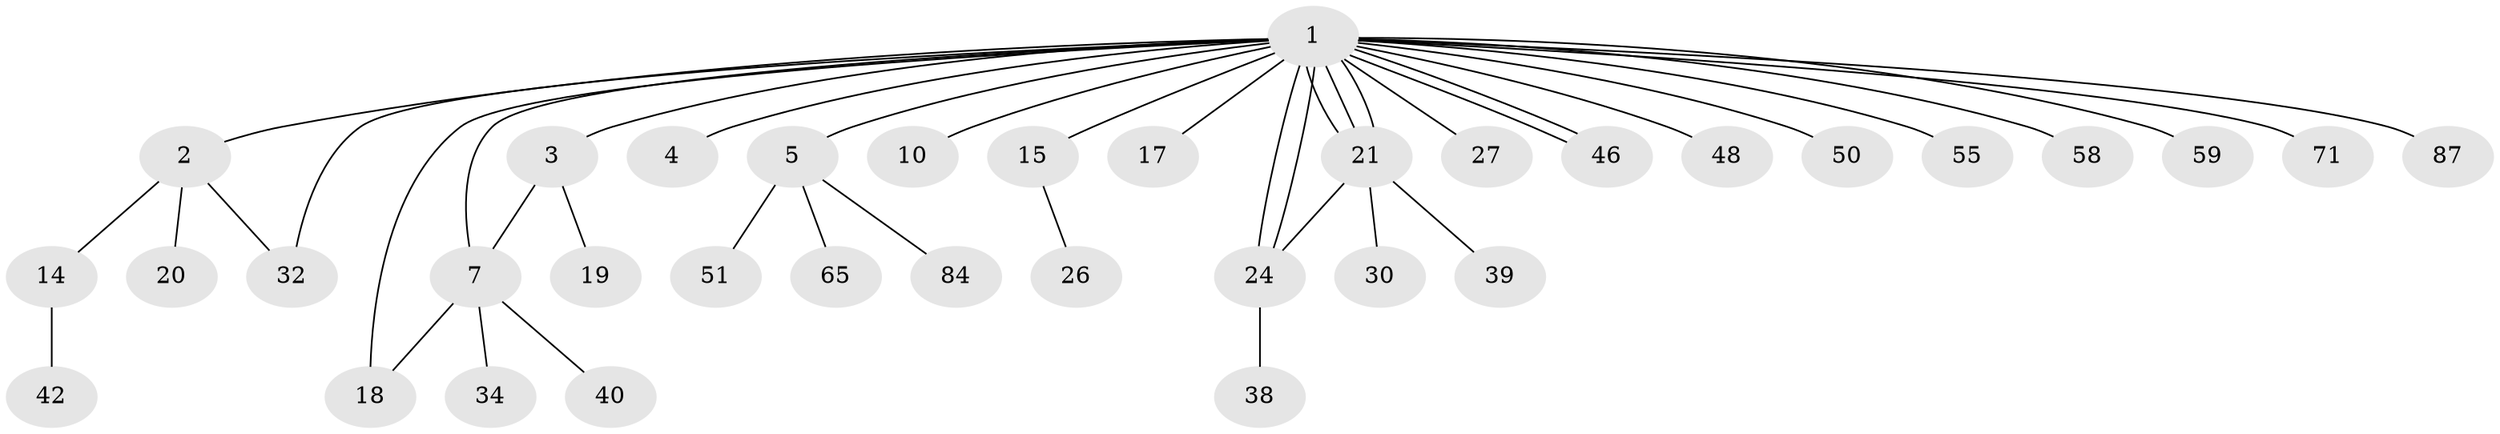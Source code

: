 // original degree distribution, {26: 0.011363636363636364, 4: 0.06818181818181818, 3: 0.10227272727272728, 2: 0.1590909090909091, 13: 0.011363636363636364, 1: 0.625, 14: 0.011363636363636364, 5: 0.011363636363636364}
// Generated by graph-tools (version 1.1) at 2025/18/03/04/25 18:18:19]
// undirected, 35 vertices, 42 edges
graph export_dot {
graph [start="1"]
  node [color=gray90,style=filled];
  1;
  2;
  3 [super="+12"];
  4 [super="+11"];
  5 [super="+6+8"];
  7 [super="+49+77+61+66+45+16+25+28+9+31+29+35"];
  10;
  14;
  15 [super="+23+22"];
  17 [super="+41+47+78"];
  18 [super="+33"];
  19;
  20;
  21 [super="+43+44+56+81+83+72+54+53"];
  24 [super="+36"];
  26;
  27 [super="+37"];
  30 [super="+57+75"];
  32 [super="+67"];
  34;
  38;
  39;
  40;
  42;
  46;
  48;
  50 [super="+64+60"];
  51;
  55;
  58;
  59;
  65;
  71 [super="+73"];
  84;
  87;
  1 -- 2;
  1 -- 3;
  1 -- 4;
  1 -- 5;
  1 -- 7;
  1 -- 10;
  1 -- 15;
  1 -- 17;
  1 -- 18;
  1 -- 21;
  1 -- 21;
  1 -- 21;
  1 -- 24 [weight=2];
  1 -- 24;
  1 -- 27;
  1 -- 46;
  1 -- 46;
  1 -- 48;
  1 -- 50;
  1 -- 55;
  1 -- 58;
  1 -- 59;
  1 -- 71;
  1 -- 87;
  1 -- 32;
  2 -- 14;
  2 -- 20;
  2 -- 32;
  3 -- 19;
  3 -- 7;
  5 -- 65;
  5 -- 51;
  5 -- 84;
  7 -- 34;
  7 -- 40;
  7 -- 18;
  14 -- 42;
  15 -- 26;
  21 -- 30;
  21 -- 39;
  21 -- 24;
  24 -- 38;
}
